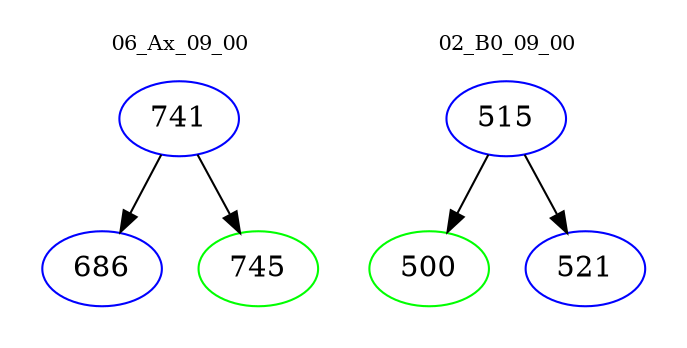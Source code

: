 digraph{
subgraph cluster_0 {
color = white
label = "06_Ax_09_00";
fontsize=10;
T0_741 [label="741", color="blue"]
T0_741 -> T0_686 [color="black"]
T0_686 [label="686", color="blue"]
T0_741 -> T0_745 [color="black"]
T0_745 [label="745", color="green"]
}
subgraph cluster_1 {
color = white
label = "02_B0_09_00";
fontsize=10;
T1_515 [label="515", color="blue"]
T1_515 -> T1_500 [color="black"]
T1_500 [label="500", color="green"]
T1_515 -> T1_521 [color="black"]
T1_521 [label="521", color="blue"]
}
}
